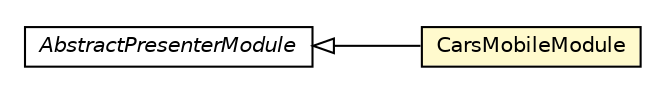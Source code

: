 #!/usr/local/bin/dot
#
# Class diagram 
# Generated by UMLGraph version R5_6-24-gf6e263 (http://www.umlgraph.org/)
#

digraph G {
	edge [fontname="Helvetica",fontsize=10,labelfontname="Helvetica",labelfontsize=10];
	node [fontname="Helvetica",fontsize=10,shape=plaintext];
	nodesep=0.25;
	ranksep=0.5;
	rankdir=LR;
	// com.gwtplatform.mvp.client.gin.AbstractPresenterModule
	c122292 [label=<<table title="com.gwtplatform.mvp.client.gin.AbstractPresenterModule" border="0" cellborder="1" cellspacing="0" cellpadding="2" port="p" href="../../../../mvp/client/gin/AbstractPresenterModule.html">
		<tr><td><table border="0" cellspacing="0" cellpadding="1">
<tr><td align="center" balign="center"><font face="Helvetica-Oblique"> AbstractPresenterModule </font></td></tr>
		</table></td></tr>
		</table>>, URL="../../../../mvp/client/gin/AbstractPresenterModule.html", fontname="Helvetica", fontcolor="black", fontsize=10.0];
	// com.gwtplatform.carstore.client.application.cars.CarsMobileModule
	c122516 [label=<<table title="com.gwtplatform.carstore.client.application.cars.CarsMobileModule" border="0" cellborder="1" cellspacing="0" cellpadding="2" port="p" bgcolor="lemonChiffon" href="./CarsMobileModule.html">
		<tr><td><table border="0" cellspacing="0" cellpadding="1">
<tr><td align="center" balign="center"> CarsMobileModule </td></tr>
		</table></td></tr>
		</table>>, URL="./CarsMobileModule.html", fontname="Helvetica", fontcolor="black", fontsize=10.0];
	//com.gwtplatform.carstore.client.application.cars.CarsMobileModule extends com.gwtplatform.mvp.client.gin.AbstractPresenterModule
	c122292:p -> c122516:p [dir=back,arrowtail=empty];
}

